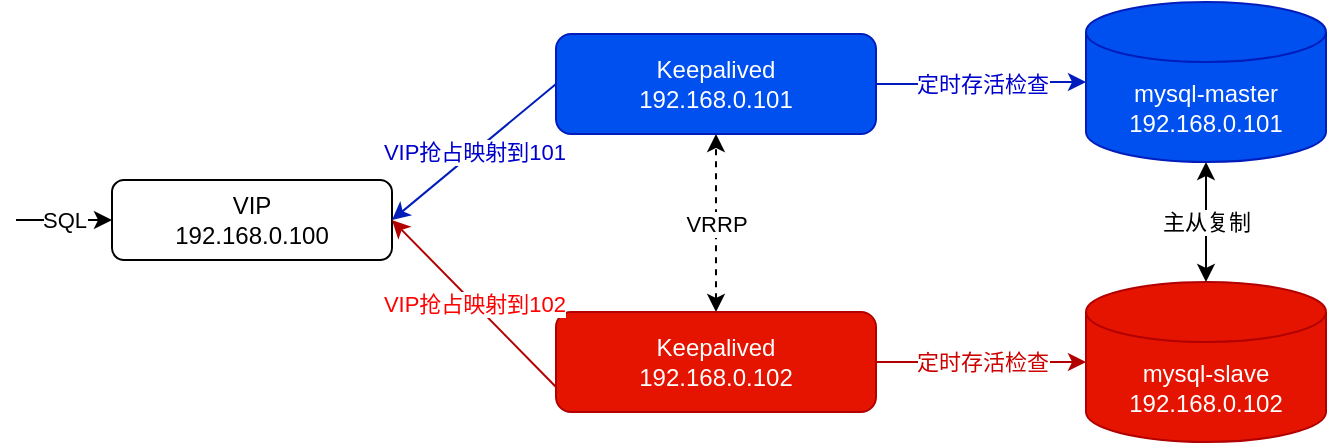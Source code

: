 <mxfile version="14.9.3" type="github">
  <diagram id="eHS7JZv-YztAtAW-dQek" name="Page-1">
    <mxGraphModel dx="782" dy="468" grid="0" gridSize="10" guides="0" tooltips="1" connect="1" arrows="1" fold="1" page="1" pageScale="1" pageWidth="1169" pageHeight="827" math="0" shadow="0">
      <root>
        <mxCell id="0" />
        <mxCell id="1" parent="0" />
        <mxCell id="4crUNOPvbyheSk_j_8Qz-1" value="mysql-master&lt;br&gt;192.168.0.101" style="shape=cylinder3;whiteSpace=wrap;html=1;boundedLbl=1;backgroundOutline=1;size=15;fillColor=#0050ef;strokeColor=#001DBC;fontColor=#ffffff;" parent="1" vertex="1">
          <mxGeometry x="545" y="110" width="120" height="80" as="geometry" />
        </mxCell>
        <mxCell id="4crUNOPvbyheSk_j_8Qz-2" value="mysql-slave&lt;br&gt;192.168.0.102" style="shape=cylinder3;whiteSpace=wrap;html=1;boundedLbl=1;backgroundOutline=1;size=15;fillColor=#e51400;strokeColor=#B20000;fontColor=#ffffff;" parent="1" vertex="1">
          <mxGeometry x="545" y="250" width="120" height="80" as="geometry" />
        </mxCell>
        <mxCell id="4crUNOPvbyheSk_j_8Qz-9" value="定时存活检查" style="edgeStyle=orthogonalEdgeStyle;rounded=0;orthogonalLoop=1;jettySize=auto;html=1;exitX=1;exitY=0.5;exitDx=0;exitDy=0;entryX=0;entryY=0.5;entryDx=0;entryDy=0;entryPerimeter=0;fillColor=#0050ef;strokeColor=#001DBC;fontColor=#0000CC;" parent="1" source="4crUNOPvbyheSk_j_8Qz-4" target="4crUNOPvbyheSk_j_8Qz-1" edge="1">
          <mxGeometry relative="1" as="geometry" />
        </mxCell>
        <mxCell id="4crUNOPvbyheSk_j_8Qz-4" value="Keepalived&lt;br&gt;192.168.0.101" style="rounded=1;whiteSpace=wrap;html=1;fillColor=#0050ef;strokeColor=#001DBC;fontColor=#ffffff;" parent="1" vertex="1">
          <mxGeometry x="280" y="126" width="160" height="50" as="geometry" />
        </mxCell>
        <mxCell id="4crUNOPvbyheSk_j_8Qz-10" value="定时存活检查" style="edgeStyle=orthogonalEdgeStyle;rounded=0;orthogonalLoop=1;jettySize=auto;html=1;exitX=1;exitY=0.5;exitDx=0;exitDy=0;entryX=0;entryY=0.5;entryDx=0;entryDy=0;entryPerimeter=0;fillColor=#e51400;strokeColor=#B20000;fontColor=#CC0000;" parent="1" source="4crUNOPvbyheSk_j_8Qz-5" target="4crUNOPvbyheSk_j_8Qz-2" edge="1">
          <mxGeometry relative="1" as="geometry" />
        </mxCell>
        <mxCell id="4crUNOPvbyheSk_j_8Qz-24" value="VRRP" style="edgeStyle=orthogonalEdgeStyle;rounded=0;orthogonalLoop=1;jettySize=auto;html=1;startArrow=classic;startFill=1;dashed=1;" parent="1" source="4crUNOPvbyheSk_j_8Qz-5" target="4crUNOPvbyheSk_j_8Qz-4" edge="1">
          <mxGeometry relative="1" as="geometry" />
        </mxCell>
        <mxCell id="4crUNOPvbyheSk_j_8Qz-5" value="Keepalived&lt;br&gt;192.168.0.102" style="rounded=1;whiteSpace=wrap;html=1;fillColor=#e51400;strokeColor=#B20000;fontColor=#ffffff;" parent="1" vertex="1">
          <mxGeometry x="280" y="265" width="160" height="50" as="geometry" />
        </mxCell>
        <mxCell id="4crUNOPvbyheSk_j_8Qz-8" value="主从复制" style="endArrow=classic;startArrow=classic;html=1;entryX=0.5;entryY=1;entryDx=0;entryDy=0;entryPerimeter=0;exitX=0.5;exitY=0;exitDx=0;exitDy=0;exitPerimeter=0;rounded=1;" parent="1" source="4crUNOPvbyheSk_j_8Qz-2" target="4crUNOPvbyheSk_j_8Qz-1" edge="1">
          <mxGeometry width="50" height="50" relative="1" as="geometry">
            <mxPoint x="445" y="250" as="sourcePoint" />
            <mxPoint x="495" y="200" as="targetPoint" />
            <Array as="points" />
          </mxGeometry>
        </mxCell>
        <mxCell id="4crUNOPvbyheSk_j_8Qz-11" value="VIP&lt;br&gt;192.168.0.100" style="rounded=1;whiteSpace=wrap;html=1;" parent="1" vertex="1">
          <mxGeometry x="58" y="199" width="140" height="40" as="geometry" />
        </mxCell>
        <mxCell id="4crUNOPvbyheSk_j_8Qz-18" value="VIP抢占映射到102" style="endArrow=classic;html=1;exitX=0;exitY=0.75;exitDx=0;exitDy=0;entryX=1;entryY=0.5;entryDx=0;entryDy=0;fillColor=#e51400;strokeColor=#B20000;fontColor=#FF0000;" parent="1" source="4crUNOPvbyheSk_j_8Qz-5" target="4crUNOPvbyheSk_j_8Qz-11" edge="1">
          <mxGeometry width="50" height="50" relative="1" as="geometry">
            <mxPoint x="270" y="230" as="sourcePoint" />
            <mxPoint x="320" y="180" as="targetPoint" />
          </mxGeometry>
        </mxCell>
        <mxCell id="4crUNOPvbyheSk_j_8Qz-19" value="VIP抢占映射到101" style="endArrow=classic;html=1;exitX=0;exitY=0.5;exitDx=0;exitDy=0;entryX=1;entryY=0.5;entryDx=0;entryDy=0;fillColor=#0050ef;strokeColor=#001DBC;fontColor=#0000CC;" parent="1" source="4crUNOPvbyheSk_j_8Qz-4" target="4crUNOPvbyheSk_j_8Qz-11" edge="1">
          <mxGeometry width="50" height="50" relative="1" as="geometry">
            <mxPoint x="270" y="170" as="sourcePoint" />
            <mxPoint x="260" y="220" as="targetPoint" />
          </mxGeometry>
        </mxCell>
        <mxCell id="4crUNOPvbyheSk_j_8Qz-22" value="SQL" style="endArrow=classic;html=1;entryX=0;entryY=0.5;entryDx=0;entryDy=0;" parent="1" edge="1">
          <mxGeometry width="50" height="50" relative="1" as="geometry">
            <mxPoint x="10" y="219" as="sourcePoint" />
            <mxPoint x="58" y="219" as="targetPoint" />
          </mxGeometry>
        </mxCell>
      </root>
    </mxGraphModel>
  </diagram>
</mxfile>

